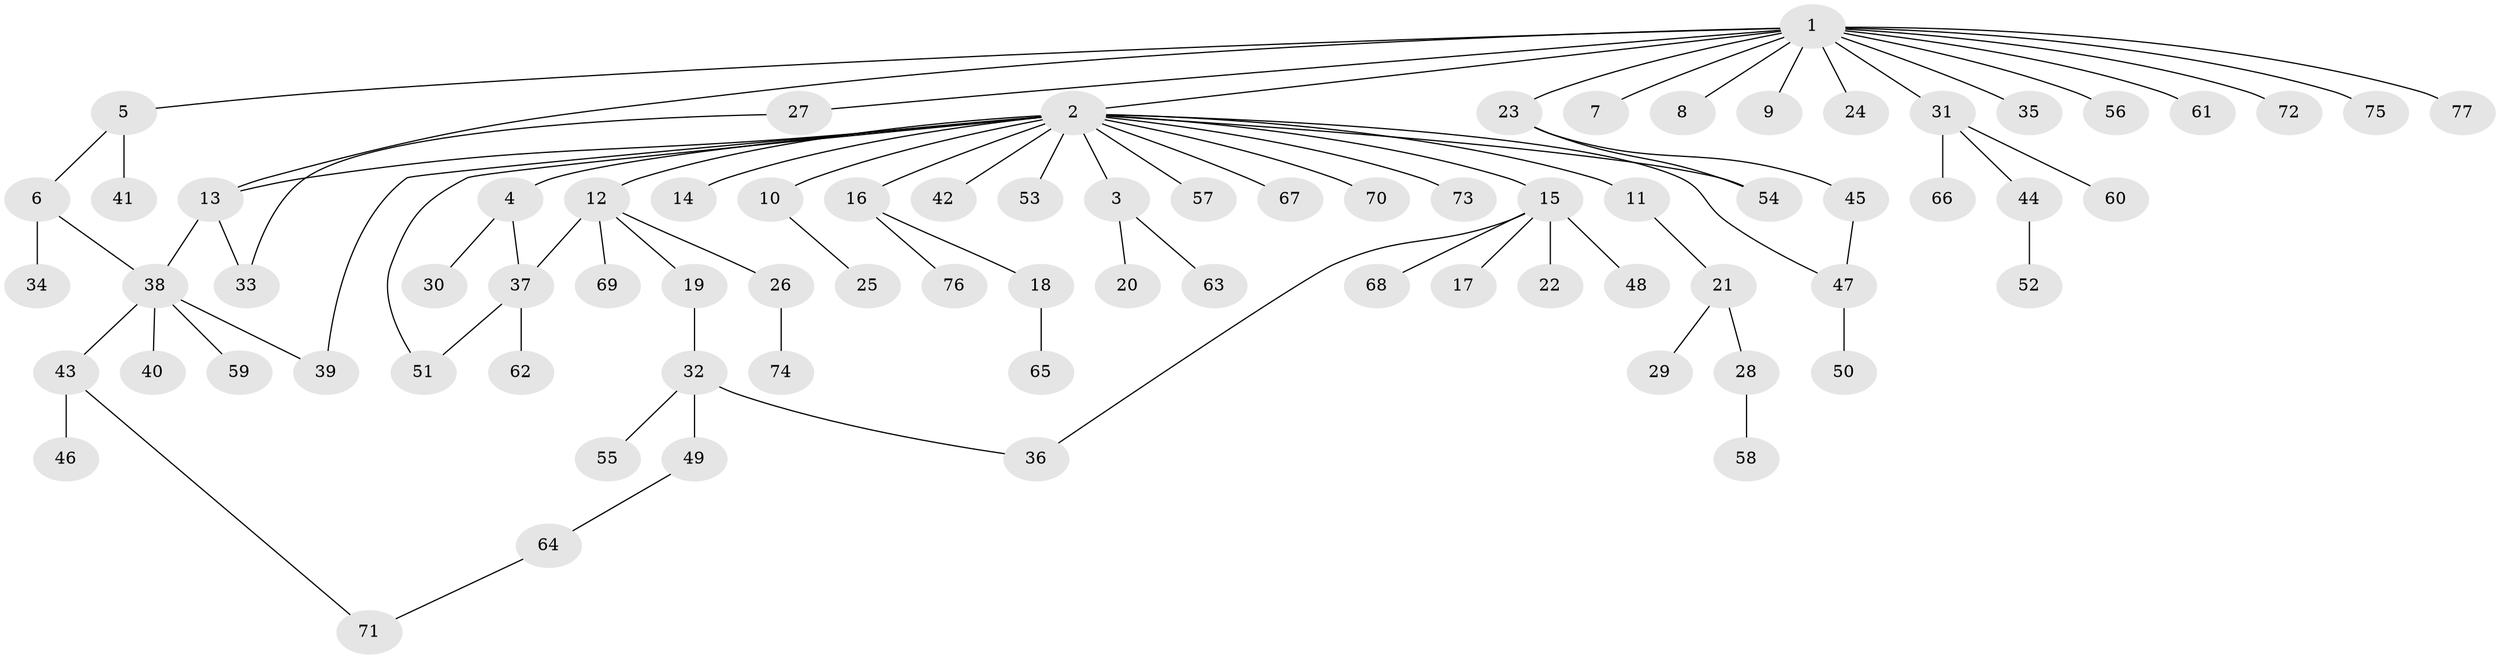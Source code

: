 // coarse degree distribution, {1: 0.5833333333333334, 11: 0.041666666666666664, 3: 0.125, 2: 0.16666666666666666, 4: 0.041666666666666664, 14: 0.041666666666666664}
// Generated by graph-tools (version 1.1) at 2025/36/03/04/25 23:36:45]
// undirected, 77 vertices, 86 edges
graph export_dot {
  node [color=gray90,style=filled];
  1;
  2;
  3;
  4;
  5;
  6;
  7;
  8;
  9;
  10;
  11;
  12;
  13;
  14;
  15;
  16;
  17;
  18;
  19;
  20;
  21;
  22;
  23;
  24;
  25;
  26;
  27;
  28;
  29;
  30;
  31;
  32;
  33;
  34;
  35;
  36;
  37;
  38;
  39;
  40;
  41;
  42;
  43;
  44;
  45;
  46;
  47;
  48;
  49;
  50;
  51;
  52;
  53;
  54;
  55;
  56;
  57;
  58;
  59;
  60;
  61;
  62;
  63;
  64;
  65;
  66;
  67;
  68;
  69;
  70;
  71;
  72;
  73;
  74;
  75;
  76;
  77;
  1 -- 2;
  1 -- 5;
  1 -- 7;
  1 -- 8;
  1 -- 9;
  1 -- 13;
  1 -- 23;
  1 -- 24;
  1 -- 27;
  1 -- 31;
  1 -- 35;
  1 -- 56;
  1 -- 61;
  1 -- 72;
  1 -- 75;
  1 -- 77;
  2 -- 3;
  2 -- 4;
  2 -- 10;
  2 -- 11;
  2 -- 12;
  2 -- 13;
  2 -- 14;
  2 -- 15;
  2 -- 16;
  2 -- 39;
  2 -- 42;
  2 -- 47;
  2 -- 51;
  2 -- 53;
  2 -- 54;
  2 -- 57;
  2 -- 67;
  2 -- 70;
  2 -- 73;
  3 -- 20;
  3 -- 63;
  4 -- 30;
  4 -- 37;
  5 -- 6;
  5 -- 41;
  6 -- 34;
  6 -- 38;
  10 -- 25;
  11 -- 21;
  12 -- 19;
  12 -- 26;
  12 -- 37;
  12 -- 69;
  13 -- 33;
  13 -- 38;
  15 -- 17;
  15 -- 22;
  15 -- 36;
  15 -- 48;
  15 -- 68;
  16 -- 18;
  16 -- 76;
  18 -- 65;
  19 -- 32;
  21 -- 28;
  21 -- 29;
  23 -- 45;
  23 -- 54;
  26 -- 74;
  27 -- 33;
  28 -- 58;
  31 -- 44;
  31 -- 60;
  31 -- 66;
  32 -- 36;
  32 -- 49;
  32 -- 55;
  37 -- 51;
  37 -- 62;
  38 -- 39;
  38 -- 40;
  38 -- 43;
  38 -- 59;
  43 -- 46;
  43 -- 71;
  44 -- 52;
  45 -- 47;
  47 -- 50;
  49 -- 64;
  64 -- 71;
}
